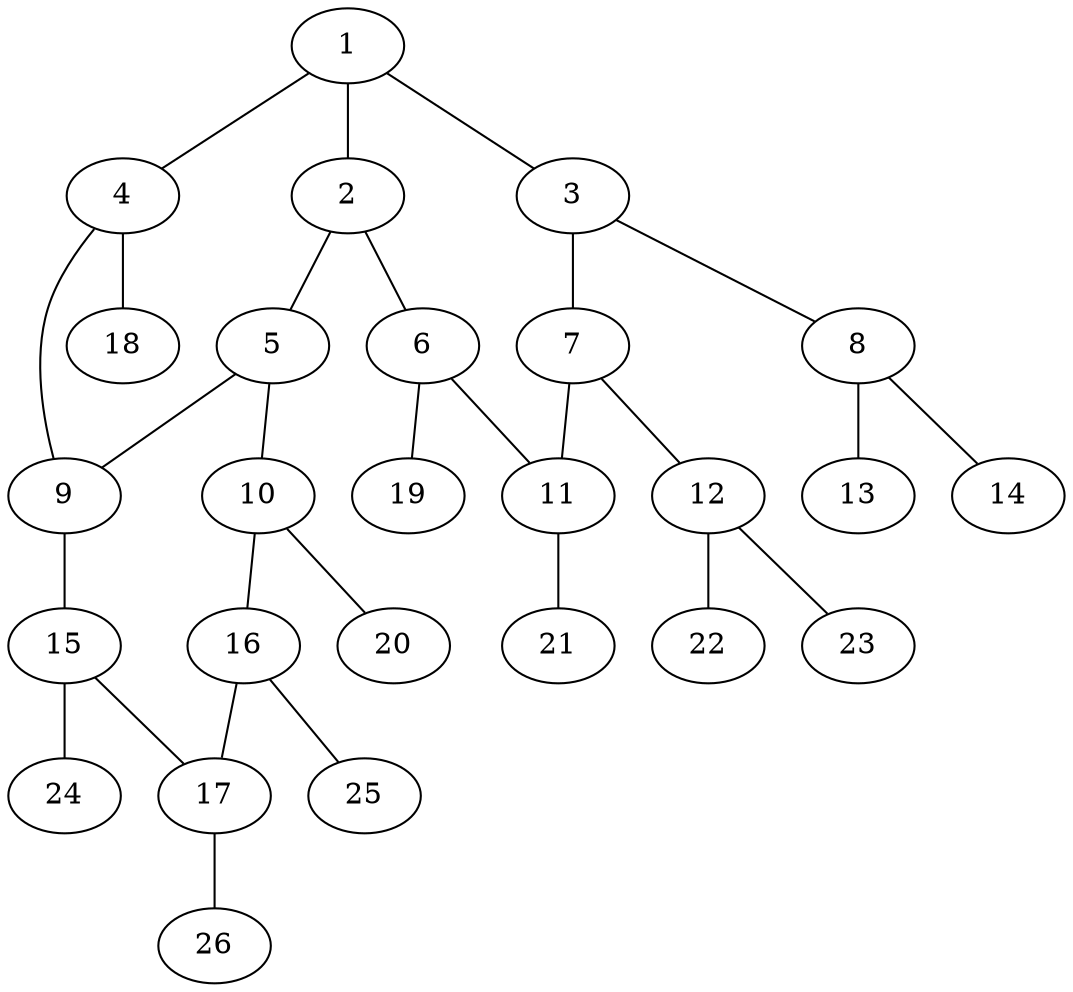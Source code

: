 graph molecule_2703 {
	1	 [chem=C];
	2	 [chem=C];
	1 -- 2	 [valence=2];
	3	 [chem=C];
	1 -- 3	 [valence=1];
	4	 [chem=N];
	1 -- 4	 [valence=1];
	5	 [chem=C];
	2 -- 5	 [valence=1];
	6	 [chem=C];
	2 -- 6	 [valence=1];
	7	 [chem=C];
	3 -- 7	 [valence=2];
	8	 [chem=N];
	3 -- 8	 [valence=1];
	9	 [chem=C];
	4 -- 9	 [valence=1];
	18	 [chem=H];
	4 -- 18	 [valence=1];
	5 -- 9	 [valence=2];
	10	 [chem=C];
	5 -- 10	 [valence=1];
	11	 [chem=C];
	6 -- 11	 [valence=2];
	19	 [chem=H];
	6 -- 19	 [valence=1];
	7 -- 11	 [valence=1];
	12	 [chem=N];
	7 -- 12	 [valence=1];
	13	 [chem=O];
	8 -- 13	 [valence=2];
	14	 [chem=O];
	8 -- 14	 [valence=1];
	15	 [chem=C];
	9 -- 15	 [valence=1];
	16	 [chem=C];
	10 -- 16	 [valence=2];
	20	 [chem=H];
	10 -- 20	 [valence=1];
	21	 [chem=H];
	11 -- 21	 [valence=1];
	22	 [chem=H];
	12 -- 22	 [valence=1];
	23	 [chem=H];
	12 -- 23	 [valence=1];
	17	 [chem=C];
	15 -- 17	 [valence=2];
	24	 [chem=H];
	15 -- 24	 [valence=1];
	16 -- 17	 [valence=1];
	25	 [chem=H];
	16 -- 25	 [valence=1];
	26	 [chem=H];
	17 -- 26	 [valence=1];
}
